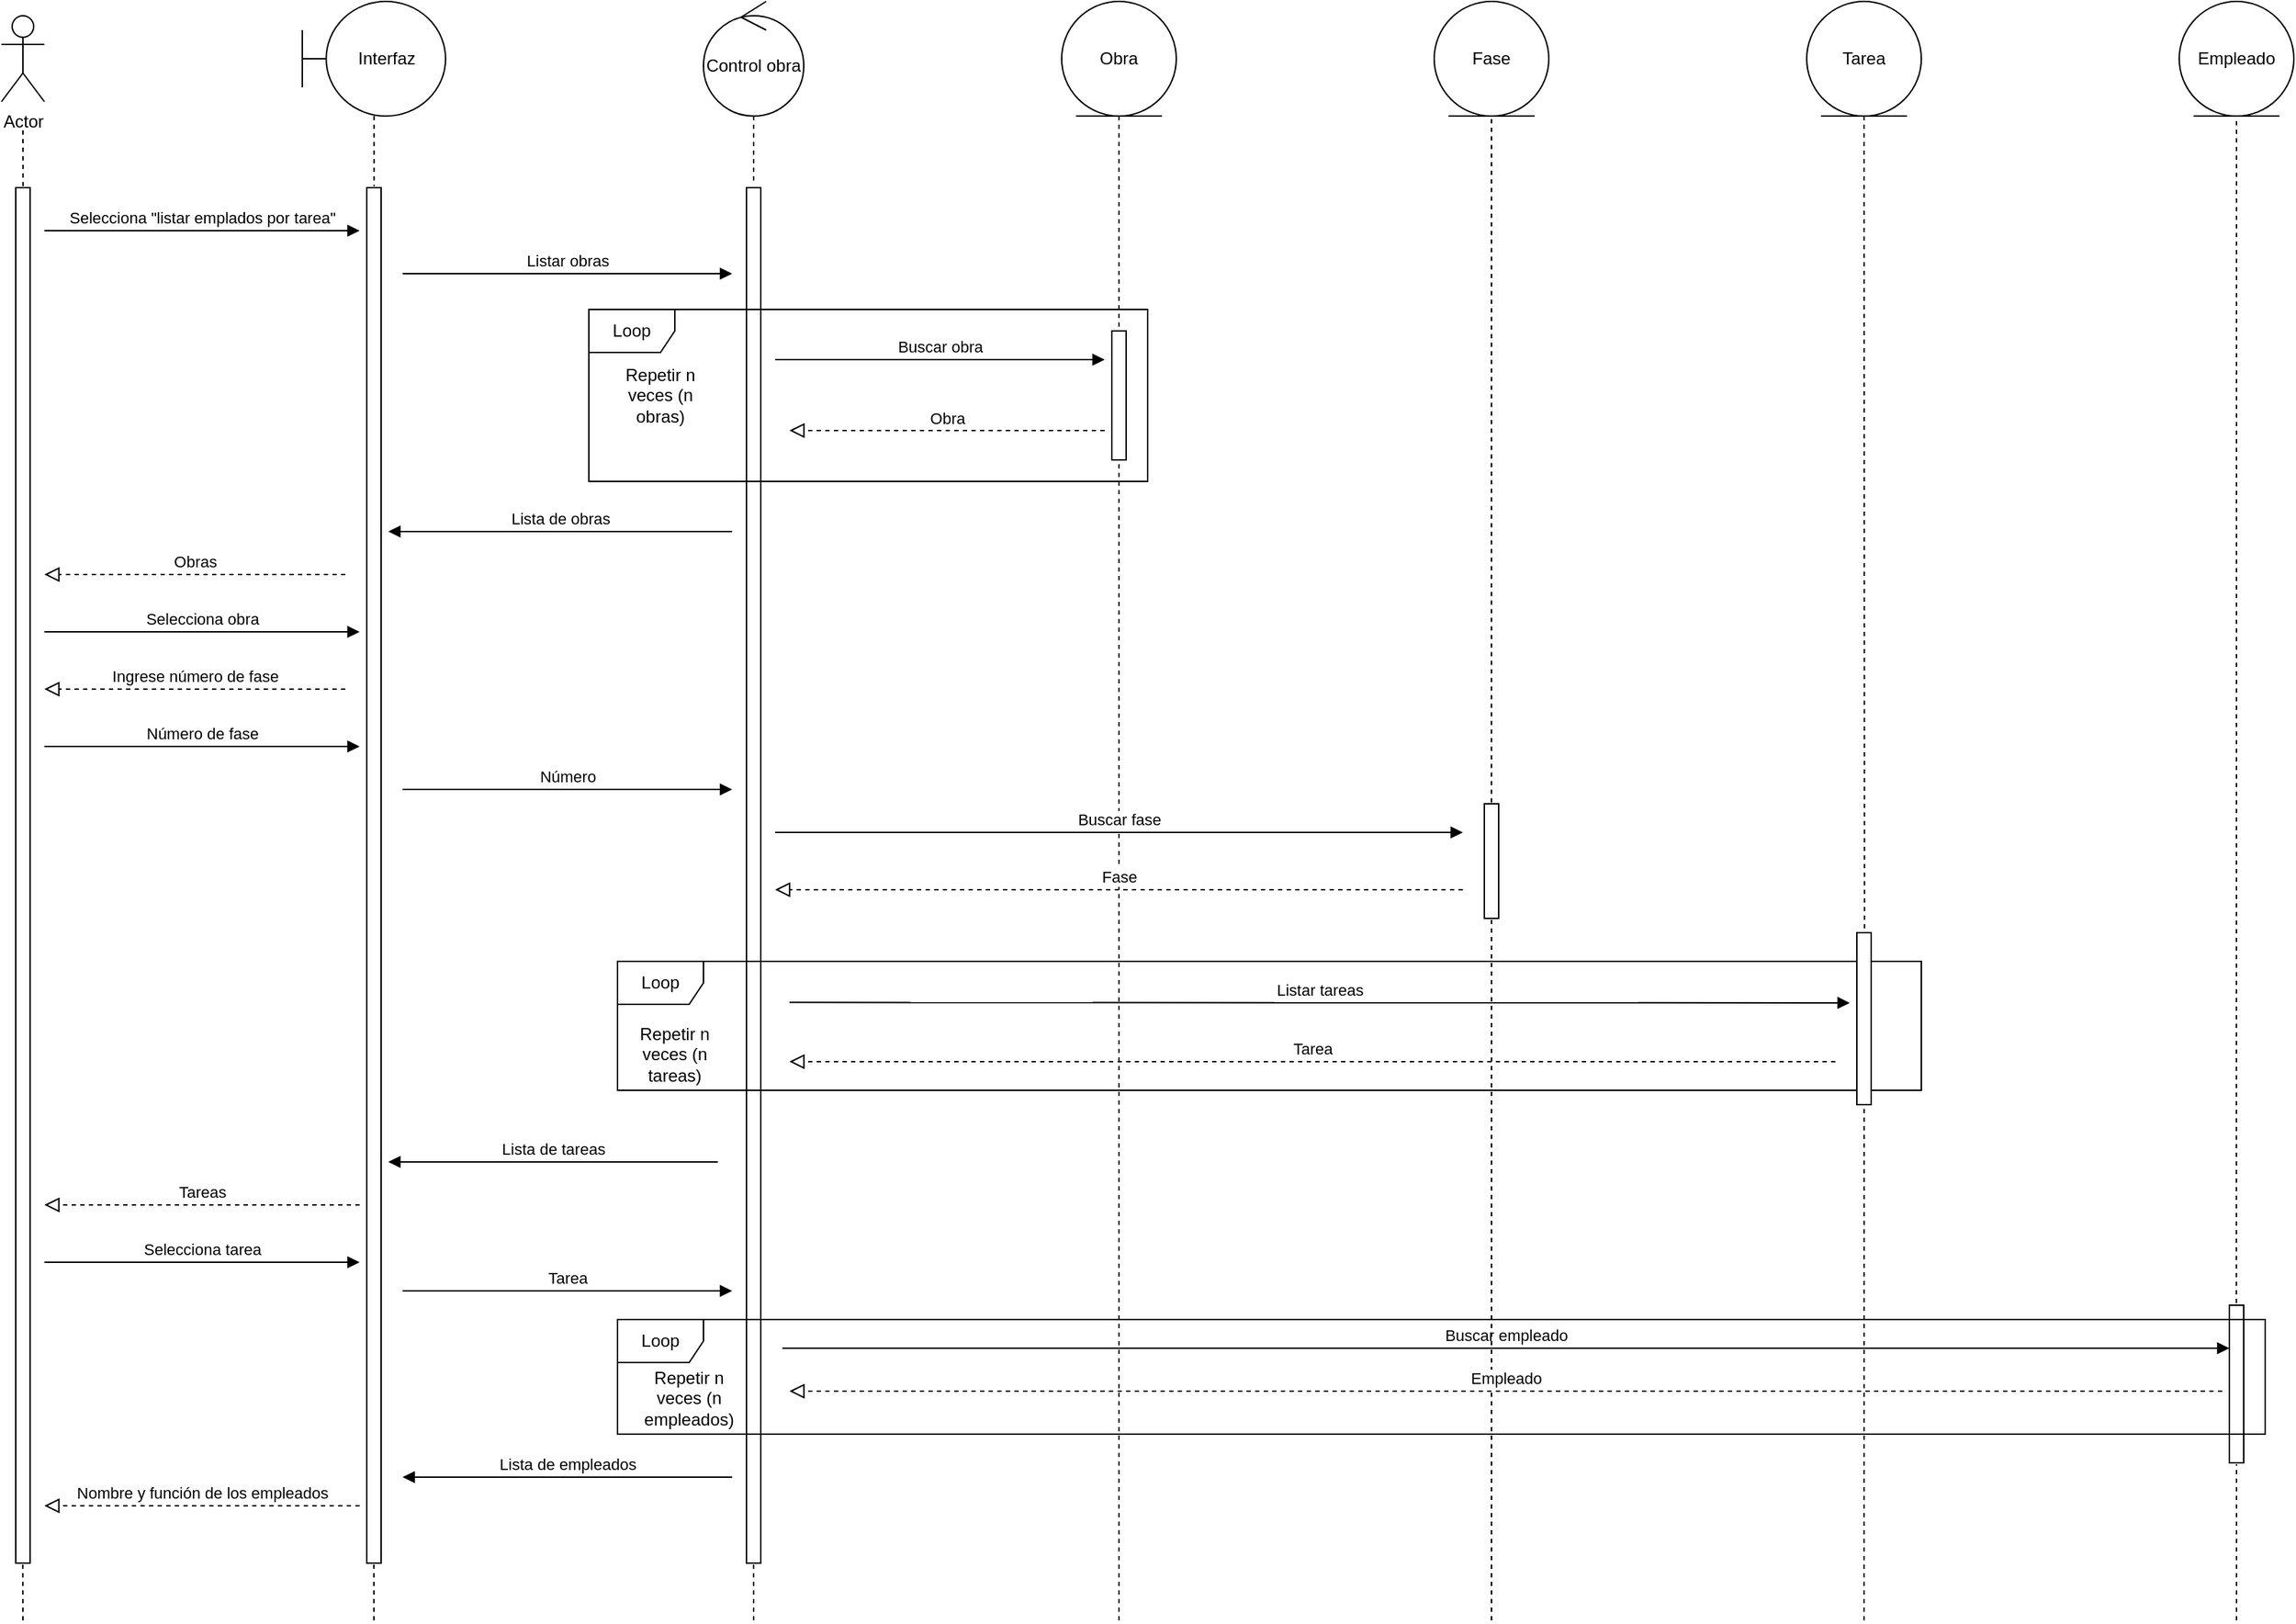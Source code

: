 <mxfile version="16.5.1" type="device"><diagram id="RtmS_N4KZy1PzGGBqVdS" name="Página-1"><mxGraphModel dx="643" dy="404" grid="1" gridSize="10" guides="1" tooltips="1" connect="1" arrows="1" fold="1" page="1" pageScale="1" pageWidth="827" pageHeight="1169" math="0" shadow="0"><root><mxCell id="0"/><mxCell id="1" parent="0"/><mxCell id="1dCewMj-GjF36BWUU3wS-1" value="Actor" style="shape=umlActor;verticalLabelPosition=bottom;verticalAlign=top;html=1;" vertex="1" parent="1"><mxGeometry x="40" y="40" width="30" height="60" as="geometry"/></mxCell><mxCell id="1dCewMj-GjF36BWUU3wS-2" value="Interfaz" style="shape=umlBoundary;whiteSpace=wrap;html=1;" vertex="1" parent="1"><mxGeometry x="250" y="30" width="100" height="80" as="geometry"/></mxCell><mxCell id="1dCewMj-GjF36BWUU3wS-3" value="Obra" style="ellipse;shape=umlEntity;whiteSpace=wrap;html=1;" vertex="1" parent="1"><mxGeometry x="780" y="30" width="80" height="80" as="geometry"/></mxCell><mxCell id="1dCewMj-GjF36BWUU3wS-4" value="Control obra" style="ellipse;shape=umlControl;whiteSpace=wrap;html=1;" vertex="1" parent="1"><mxGeometry x="530" y="30" width="70" height="80" as="geometry"/></mxCell><mxCell id="1dCewMj-GjF36BWUU3wS-5" value="Fase" style="ellipse;shape=umlEntity;whiteSpace=wrap;html=1;" vertex="1" parent="1"><mxGeometry x="1040" y="30" width="80" height="80" as="geometry"/></mxCell><mxCell id="1dCewMj-GjF36BWUU3wS-6" value="Tarea" style="ellipse;shape=umlEntity;whiteSpace=wrap;html=1;" vertex="1" parent="1"><mxGeometry x="1300" y="30" width="80" height="80" as="geometry"/></mxCell><mxCell id="1dCewMj-GjF36BWUU3wS-7" value="" style="html=1;points=[];perimeter=orthogonalPerimeter;" vertex="1" parent="1"><mxGeometry x="50" y="160" width="10" height="960" as="geometry"/></mxCell><mxCell id="1dCewMj-GjF36BWUU3wS-8" value="" style="html=1;points=[];perimeter=orthogonalPerimeter;" vertex="1" parent="1"><mxGeometry x="295" y="160" width="10" height="960" as="geometry"/></mxCell><mxCell id="1dCewMj-GjF36BWUU3wS-9" value="" style="html=1;points=[];perimeter=orthogonalPerimeter;" vertex="1" parent="1"><mxGeometry x="560" y="160" width="10" height="960" as="geometry"/></mxCell><mxCell id="1dCewMj-GjF36BWUU3wS-11" value="" style="html=1;points=[];perimeter=orthogonalPerimeter;" vertex="1" parent="1"><mxGeometry x="815" y="260" width="10" height="90" as="geometry"/></mxCell><mxCell id="1dCewMj-GjF36BWUU3wS-12" value="Buscar obra" style="html=1;verticalAlign=bottom;endArrow=block;rounded=0;" edge="1" parent="1"><mxGeometry width="80" relative="1" as="geometry"><mxPoint x="580" y="280" as="sourcePoint"/><mxPoint x="810" y="280" as="targetPoint"/></mxGeometry></mxCell><mxCell id="1dCewMj-GjF36BWUU3wS-13" value="Obra" style="html=1;verticalAlign=bottom;endArrow=block;dashed=1;endSize=8;rounded=0;endFill=0;" edge="1" parent="1"><mxGeometry relative="1" as="geometry"><mxPoint x="810" y="329.5" as="sourcePoint"/><mxPoint x="590" y="329.5" as="targetPoint"/></mxGeometry></mxCell><mxCell id="1dCewMj-GjF36BWUU3wS-14" value="" style="endArrow=none;dashed=1;html=1;rounded=0;entryX=0.5;entryY=-0.003;entryDx=0;entryDy=0;entryPerimeter=0;exitX=0.5;exitY=1;exitDx=0;exitDy=0;exitPerimeter=0;" edge="1" parent="1" source="1dCewMj-GjF36BWUU3wS-4" target="1dCewMj-GjF36BWUU3wS-9"><mxGeometry width="50" height="50" relative="1" as="geometry"><mxPoint x="540" y="330" as="sourcePoint"/><mxPoint x="590" y="280" as="targetPoint"/></mxGeometry></mxCell><mxCell id="1dCewMj-GjF36BWUU3wS-15" value="" style="endArrow=none;dashed=1;html=1;rounded=0;entryX=0.5;entryY=0;entryDx=0;entryDy=0;entryPerimeter=0;exitX=0.5;exitY=1;exitDx=0;exitDy=0;" edge="1" parent="1" source="1dCewMj-GjF36BWUU3wS-3" target="1dCewMj-GjF36BWUU3wS-11"><mxGeometry width="50" height="50" relative="1" as="geometry"><mxPoint x="540" y="330" as="sourcePoint"/><mxPoint x="590" y="280" as="targetPoint"/></mxGeometry></mxCell><mxCell id="1dCewMj-GjF36BWUU3wS-16" value="" style="endArrow=none;dashed=1;html=1;rounded=0;entryX=0.5;entryY=1.011;entryDx=0;entryDy=0;entryPerimeter=0;" edge="1" parent="1" target="1dCewMj-GjF36BWUU3wS-11"><mxGeometry width="50" height="50" relative="1" as="geometry"><mxPoint x="820" y="1160" as="sourcePoint"/><mxPoint x="590" y="310" as="targetPoint"/></mxGeometry></mxCell><mxCell id="1dCewMj-GjF36BWUU3wS-17" value="Loop" style="shape=umlFrame;whiteSpace=wrap;html=1;" vertex="1" parent="1"><mxGeometry x="450" y="245" width="390" height="120" as="geometry"/></mxCell><mxCell id="1dCewMj-GjF36BWUU3wS-18" value="Repetir n veces (n obras)" style="text;html=1;strokeColor=none;fillColor=none;align=center;verticalAlign=middle;whiteSpace=wrap;rounded=0;" vertex="1" parent="1"><mxGeometry x="470" y="290" width="60" height="30" as="geometry"/></mxCell><mxCell id="1dCewMj-GjF36BWUU3wS-19" value="Lista de obras" style="html=1;verticalAlign=bottom;endArrow=block;rounded=0;" edge="1" parent="1"><mxGeometry width="80" relative="1" as="geometry"><mxPoint x="550" y="400" as="sourcePoint"/><mxPoint x="310" y="400" as="targetPoint"/></mxGeometry></mxCell><mxCell id="1dCewMj-GjF36BWUU3wS-20" value="Obras" style="html=1;verticalAlign=bottom;endArrow=block;dashed=1;endSize=8;rounded=0;endFill=0;" edge="1" parent="1"><mxGeometry relative="1" as="geometry"><mxPoint x="280" y="430" as="sourcePoint"/><mxPoint x="70" y="430" as="targetPoint"/></mxGeometry></mxCell><mxCell id="1dCewMj-GjF36BWUU3wS-21" value="Selecciona obra" style="html=1;verticalAlign=bottom;endArrow=block;rounded=0;" edge="1" parent="1"><mxGeometry width="80" relative="1" as="geometry"><mxPoint x="70" y="470" as="sourcePoint"/><mxPoint x="290" y="470" as="targetPoint"/></mxGeometry></mxCell><mxCell id="1dCewMj-GjF36BWUU3wS-22" value="Selecciona &quot;listar emplados por tarea&quot;" style="html=1;verticalAlign=bottom;endArrow=block;rounded=0;" edge="1" parent="1"><mxGeometry width="80" relative="1" as="geometry"><mxPoint x="70" y="190" as="sourcePoint"/><mxPoint x="290" y="190" as="targetPoint"/></mxGeometry></mxCell><mxCell id="1dCewMj-GjF36BWUU3wS-23" value="Listar obras" style="html=1;verticalAlign=bottom;endArrow=block;rounded=0;" edge="1" parent="1"><mxGeometry width="80" relative="1" as="geometry"><mxPoint x="320" y="220" as="sourcePoint"/><mxPoint x="550" y="220" as="targetPoint"/></mxGeometry></mxCell><mxCell id="1dCewMj-GjF36BWUU3wS-26" value="Ingrese número de fase" style="html=1;verticalAlign=bottom;endArrow=block;dashed=1;endSize=8;rounded=0;endFill=0;" edge="1" parent="1"><mxGeometry relative="1" as="geometry"><mxPoint x="280" y="510" as="sourcePoint"/><mxPoint x="70" y="510" as="targetPoint"/></mxGeometry></mxCell><mxCell id="1dCewMj-GjF36BWUU3wS-27" value="Número de fase" style="html=1;verticalAlign=bottom;endArrow=block;rounded=0;" edge="1" parent="1"><mxGeometry width="80" relative="1" as="geometry"><mxPoint x="70" y="550" as="sourcePoint"/><mxPoint x="290" y="550" as="targetPoint"/></mxGeometry></mxCell><mxCell id="1dCewMj-GjF36BWUU3wS-28" value="Número" style="html=1;verticalAlign=bottom;endArrow=block;rounded=0;" edge="1" parent="1"><mxGeometry width="80" relative="1" as="geometry"><mxPoint x="320" y="580" as="sourcePoint"/><mxPoint x="550" y="580" as="targetPoint"/></mxGeometry></mxCell><mxCell id="1dCewMj-GjF36BWUU3wS-29" value="" style="html=1;points=[];perimeter=orthogonalPerimeter;" vertex="1" parent="1"><mxGeometry x="1075" y="590" width="10" height="80" as="geometry"/></mxCell><mxCell id="1dCewMj-GjF36BWUU3wS-30" value="Buscar fase" style="html=1;verticalAlign=bottom;endArrow=block;rounded=0;" edge="1" parent="1"><mxGeometry width="80" relative="1" as="geometry"><mxPoint x="580" y="610" as="sourcePoint"/><mxPoint x="1060" y="610" as="targetPoint"/></mxGeometry></mxCell><mxCell id="1dCewMj-GjF36BWUU3wS-31" value="Fase" style="html=1;verticalAlign=bottom;endArrow=block;dashed=1;endSize=8;rounded=0;endFill=0;" edge="1" parent="1"><mxGeometry relative="1" as="geometry"><mxPoint x="1060" y="650" as="sourcePoint"/><mxPoint x="580" y="650" as="targetPoint"/></mxGeometry></mxCell><mxCell id="1dCewMj-GjF36BWUU3wS-32" value="Loop" style="shape=umlFrame;whiteSpace=wrap;html=1;" vertex="1" parent="1"><mxGeometry x="470" y="700" width="910" height="90" as="geometry"/></mxCell><mxCell id="1dCewMj-GjF36BWUU3wS-33" value="Repetir n veces (n tareas)" style="text;html=1;strokeColor=none;fillColor=none;align=center;verticalAlign=middle;whiteSpace=wrap;rounded=0;" vertex="1" parent="1"><mxGeometry x="480" y="750" width="60" height="30" as="geometry"/></mxCell><mxCell id="1dCewMj-GjF36BWUU3wS-34" value="" style="html=1;points=[];perimeter=orthogonalPerimeter;" vertex="1" parent="1"><mxGeometry x="1335" y="680" width="10" height="120" as="geometry"/></mxCell><mxCell id="1dCewMj-GjF36BWUU3wS-35" value="Listar tareas" style="html=1;verticalAlign=bottom;endArrow=block;rounded=0;" edge="1" parent="1"><mxGeometry width="80" relative="1" as="geometry"><mxPoint x="590" y="728.67" as="sourcePoint"/><mxPoint x="1330" y="729" as="targetPoint"/></mxGeometry></mxCell><mxCell id="1dCewMj-GjF36BWUU3wS-36" value="Tarea" style="html=1;verticalAlign=bottom;endArrow=block;dashed=1;endSize=8;rounded=0;endFill=0;" edge="1" parent="1"><mxGeometry relative="1" as="geometry"><mxPoint x="1320" y="770" as="sourcePoint"/><mxPoint x="590" y="770" as="targetPoint"/></mxGeometry></mxCell><mxCell id="1dCewMj-GjF36BWUU3wS-44" value="Lista de tareas" style="html=1;verticalAlign=bottom;endArrow=block;rounded=0;" edge="1" parent="1"><mxGeometry width="80" relative="1" as="geometry"><mxPoint x="540" y="840" as="sourcePoint"/><mxPoint x="310" y="840" as="targetPoint"/></mxGeometry></mxCell><mxCell id="1dCewMj-GjF36BWUU3wS-45" value="Tareas" style="html=1;verticalAlign=bottom;endArrow=block;dashed=1;endSize=8;rounded=0;endFill=0;" edge="1" parent="1"><mxGeometry relative="1" as="geometry"><mxPoint x="290" y="870" as="sourcePoint"/><mxPoint x="70" y="870" as="targetPoint"/></mxGeometry></mxCell><mxCell id="1dCewMj-GjF36BWUU3wS-46" value="Selecciona tarea" style="html=1;verticalAlign=bottom;endArrow=block;rounded=0;" edge="1" parent="1"><mxGeometry width="80" relative="1" as="geometry"><mxPoint x="70" y="910" as="sourcePoint"/><mxPoint x="290" y="910" as="targetPoint"/></mxGeometry></mxCell><mxCell id="1dCewMj-GjF36BWUU3wS-47" value="Tarea" style="html=1;verticalAlign=bottom;endArrow=block;rounded=0;" edge="1" parent="1"><mxGeometry width="80" relative="1" as="geometry"><mxPoint x="320" y="930" as="sourcePoint"/><mxPoint x="550" y="930" as="targetPoint"/></mxGeometry></mxCell><mxCell id="1dCewMj-GjF36BWUU3wS-48" value="Buscar empleado" style="html=1;verticalAlign=bottom;endArrow=block;rounded=0;" edge="1" parent="1"><mxGeometry width="80" relative="1" as="geometry"><mxPoint x="585" y="970" as="sourcePoint"/><mxPoint x="1595" y="970" as="targetPoint"/></mxGeometry></mxCell><mxCell id="1dCewMj-GjF36BWUU3wS-61" value="Nombre y función de los empleados" style="html=1;verticalAlign=bottom;endArrow=block;dashed=1;endSize=8;rounded=0;endFill=0;" edge="1" parent="1"><mxGeometry relative="1" as="geometry"><mxPoint x="290" y="1080" as="sourcePoint"/><mxPoint x="70" y="1080" as="targetPoint"/></mxGeometry></mxCell><mxCell id="1dCewMj-GjF36BWUU3wS-62" value="" style="endArrow=none;dashed=1;html=1;rounded=0;entryX=0.489;entryY=1.001;entryDx=0;entryDy=0;entryPerimeter=0;" edge="1" parent="1" target="1dCewMj-GjF36BWUU3wS-7"><mxGeometry width="50" height="50" relative="1" as="geometry"><mxPoint x="55" y="1160" as="sourcePoint"/><mxPoint x="130" y="1340" as="targetPoint"/></mxGeometry></mxCell><mxCell id="1dCewMj-GjF36BWUU3wS-63" value="" style="endArrow=none;dashed=1;html=1;rounded=0;entryX=0.493;entryY=1;entryDx=0;entryDy=0;entryPerimeter=0;" edge="1" parent="1" target="1dCewMj-GjF36BWUU3wS-8"><mxGeometry width="50" height="50" relative="1" as="geometry"><mxPoint x="300" y="1160" as="sourcePoint"/><mxPoint x="290" y="1310" as="targetPoint"/></mxGeometry></mxCell><mxCell id="1dCewMj-GjF36BWUU3wS-64" value="" style="endArrow=none;dashed=1;html=1;rounded=0;entryX=0.495;entryY=1;entryDx=0;entryDy=0;entryPerimeter=0;" edge="1" parent="1" target="1dCewMj-GjF36BWUU3wS-9"><mxGeometry width="50" height="50" relative="1" as="geometry"><mxPoint x="565" y="1160" as="sourcePoint"/><mxPoint x="570" y="1070" as="targetPoint"/></mxGeometry></mxCell><mxCell id="1dCewMj-GjF36BWUU3wS-65" value="" style="endArrow=none;dashed=1;html=1;rounded=0;exitX=0.496;exitY=-0.011;exitDx=0;exitDy=0;exitPerimeter=0;entryX=0.5;entryY=1;entryDx=0;entryDy=0;" edge="1" parent="1" source="1dCewMj-GjF36BWUU3wS-29" target="1dCewMj-GjF36BWUU3wS-5"><mxGeometry width="50" height="50" relative="1" as="geometry"><mxPoint x="1090" y="570" as="sourcePoint"/><mxPoint x="1060" y="410" as="targetPoint"/></mxGeometry></mxCell><mxCell id="1dCewMj-GjF36BWUU3wS-66" value="" style="endArrow=none;dashed=1;html=1;rounded=0;entryX=0.5;entryY=1;entryDx=0;entryDy=0;exitX=0.533;exitY=-0.025;exitDx=0;exitDy=0;exitPerimeter=0;" edge="1" parent="1" source="1dCewMj-GjF36BWUU3wS-34" target="1dCewMj-GjF36BWUU3wS-6"><mxGeometry width="50" height="50" relative="1" as="geometry"><mxPoint x="1200" y="530" as="sourcePoint"/><mxPoint x="1250" y="480" as="targetPoint"/></mxGeometry></mxCell><mxCell id="1dCewMj-GjF36BWUU3wS-70" value="" style="endArrow=none;dashed=1;html=1;rounded=0;entryX=0.504;entryY=1.005;entryDx=0;entryDy=0;entryPerimeter=0;" edge="1" parent="1" target="1dCewMj-GjF36BWUU3wS-29"><mxGeometry width="50" height="50" relative="1" as="geometry"><mxPoint x="1080" y="1160" as="sourcePoint"/><mxPoint x="1110" y="670" as="targetPoint"/></mxGeometry></mxCell><mxCell id="1dCewMj-GjF36BWUU3wS-71" value="" style="endArrow=none;dashed=1;html=1;rounded=0;entryX=0.508;entryY=1.001;entryDx=0;entryDy=0;entryPerimeter=0;" edge="1" parent="1" target="1dCewMj-GjF36BWUU3wS-34"><mxGeometry width="50" height="50" relative="1" as="geometry"><mxPoint x="1340" y="1160" as="sourcePoint"/><mxPoint x="1390" y="830" as="targetPoint"/></mxGeometry></mxCell><mxCell id="1dCewMj-GjF36BWUU3wS-73" value="" style="endArrow=none;dashed=1;html=1;rounded=0;exitX=0.512;exitY=-0.001;exitDx=0;exitDy=0;exitPerimeter=0;" edge="1" parent="1" source="1dCewMj-GjF36BWUU3wS-7"><mxGeometry width="50" height="50" relative="1" as="geometry"><mxPoint x="140" y="180" as="sourcePoint"/><mxPoint x="55" y="120" as="targetPoint"/></mxGeometry></mxCell><mxCell id="1dCewMj-GjF36BWUU3wS-74" value="" style="endArrow=none;dashed=1;html=1;rounded=0;entryX=0.512;entryY=-0.001;entryDx=0;entryDy=0;entryPerimeter=0;exitX=0.501;exitY=1;exitDx=0;exitDy=0;exitPerimeter=0;" edge="1" parent="1" source="1dCewMj-GjF36BWUU3wS-2" target="1dCewMj-GjF36BWUU3wS-8"><mxGeometry width="50" height="50" relative="1" as="geometry"><mxPoint x="140" y="180" as="sourcePoint"/><mxPoint x="190" y="130" as="targetPoint"/></mxGeometry></mxCell><mxCell id="1dCewMj-GjF36BWUU3wS-75" value="Empleado" style="ellipse;shape=umlEntity;whiteSpace=wrap;html=1;" vertex="1" parent="1"><mxGeometry x="1560" y="30" width="80" height="80" as="geometry"/></mxCell><mxCell id="1dCewMj-GjF36BWUU3wS-76" value="" style="endArrow=none;dashed=1;html=1;rounded=0;entryX=0.5;entryY=1;entryDx=0;entryDy=0;exitX=0.487;exitY=-0.014;exitDx=0;exitDy=0;exitPerimeter=0;" edge="1" parent="1" source="1dCewMj-GjF36BWUU3wS-77" target="1dCewMj-GjF36BWUU3wS-75"><mxGeometry width="50" height="50" relative="1" as="geometry"><mxPoint x="1600" y="930" as="sourcePoint"/><mxPoint x="1640" y="250" as="targetPoint"/></mxGeometry></mxCell><mxCell id="1dCewMj-GjF36BWUU3wS-77" value="" style="html=1;points=[];perimeter=orthogonalPerimeter;" vertex="1" parent="1"><mxGeometry x="1595" y="940" width="10" height="110" as="geometry"/></mxCell><mxCell id="1dCewMj-GjF36BWUU3wS-78" value="Empleado" style="html=1;verticalAlign=bottom;endArrow=block;dashed=1;endSize=8;rounded=0;endFill=0;" edge="1" parent="1"><mxGeometry relative="1" as="geometry"><mxPoint x="1590" y="1000" as="sourcePoint"/><mxPoint x="590" y="1000" as="targetPoint"/></mxGeometry></mxCell><mxCell id="1dCewMj-GjF36BWUU3wS-79" value="Loop" style="shape=umlFrame;whiteSpace=wrap;html=1;" vertex="1" parent="1"><mxGeometry x="470" y="950" width="1150" height="80" as="geometry"/></mxCell><mxCell id="1dCewMj-GjF36BWUU3wS-80" value="Repetir n veces (n empleados)" style="text;html=1;strokeColor=none;fillColor=none;align=center;verticalAlign=middle;whiteSpace=wrap;rounded=0;" vertex="1" parent="1"><mxGeometry x="490" y="990" width="60" height="30" as="geometry"/></mxCell><mxCell id="1dCewMj-GjF36BWUU3wS-81" value="Lista de empleados" style="html=1;verticalAlign=bottom;endArrow=block;rounded=0;" edge="1" parent="1"><mxGeometry width="80" relative="1" as="geometry"><mxPoint x="550" y="1060" as="sourcePoint"/><mxPoint x="320" y="1060" as="targetPoint"/></mxGeometry></mxCell><mxCell id="1dCewMj-GjF36BWUU3wS-82" value="" style="endArrow=none;dashed=1;html=1;rounded=0;entryX=0.5;entryY=1.009;entryDx=0;entryDy=0;entryPerimeter=0;" edge="1" parent="1" target="1dCewMj-GjF36BWUU3wS-77"><mxGeometry width="50" height="50" relative="1" as="geometry"><mxPoint x="1600" y="1160" as="sourcePoint"/><mxPoint x="1600" y="1070" as="targetPoint"/></mxGeometry></mxCell></root></mxGraphModel></diagram></mxfile>